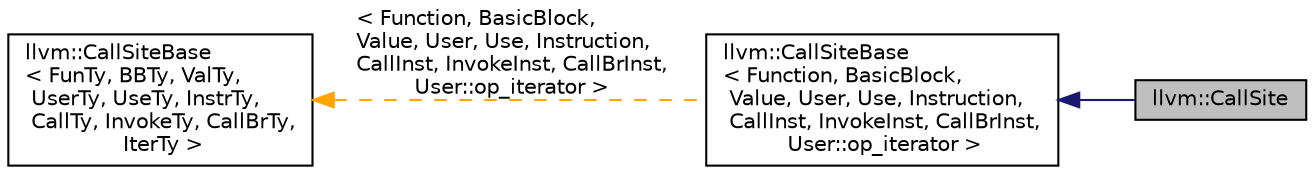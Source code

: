 digraph "llvm::CallSite"
{
 // LATEX_PDF_SIZE
  bgcolor="transparent";
  edge [fontname="Helvetica",fontsize="10",labelfontname="Helvetica",labelfontsize="10"];
  node [fontname="Helvetica",fontsize="10",shape="box"];
  rankdir="LR";
  Node1 [label="llvm::CallSite",height=0.2,width=0.4,color="black", fillcolor="grey75", style="filled", fontcolor="black",tooltip=" "];
  Node2 -> Node1 [dir="back",color="midnightblue",fontsize="10",style="solid",fontname="Helvetica"];
  Node2 [label="llvm::CallSiteBase\l\< Function, BasicBlock,\l Value, User, Use, Instruction,\l CallInst, InvokeInst, CallBrInst,\l User::op_iterator \>",height=0.2,width=0.4,color="black",URL="$classllvm_1_1CallSiteBase.html",tooltip=" "];
  Node3 -> Node2 [dir="back",color="orange",fontsize="10",style="dashed",label=" \< Function, BasicBlock,\l Value, User, Use, Instruction,\l CallInst, InvokeInst, CallBrInst,\l User::op_iterator \>" ,fontname="Helvetica"];
  Node3 [label="llvm::CallSiteBase\l\< FunTy, BBTy, ValTy,\l UserTy, UseTy, InstrTy,\l CallTy, InvokeTy, CallBrTy,\l IterTy \>",height=0.2,width=0.4,color="black",URL="$classllvm_1_1CallSiteBase.html",tooltip=" "];
}
